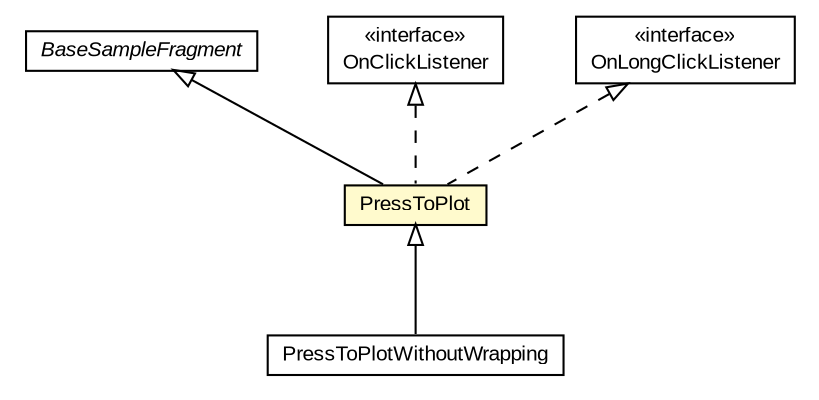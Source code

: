 #!/usr/local/bin/dot
#
# Class diagram 
# Generated by UMLGraph version R5_6-24-gf6e263 (http://www.umlgraph.org/)
#

digraph G {
	edge [fontname="arial",fontsize=10,labelfontname="arial",labelfontsize=10];
	node [fontname="arial",fontsize=10,shape=plaintext];
	nodesep=0.25;
	ranksep=0.5;
	// org.osmdroid.samplefragments.BaseSampleFragment
	c31967 [label=<<table title="org.osmdroid.samplefragments.BaseSampleFragment" border="0" cellborder="1" cellspacing="0" cellpadding="2" port="p" href="../BaseSampleFragment.html">
		<tr><td><table border="0" cellspacing="0" cellpadding="1">
<tr><td align="center" balign="center"><font face="arial italic"> BaseSampleFragment </font></td></tr>
		</table></td></tr>
		</table>>, URL="../BaseSampleFragment.html", fontname="arial", fontcolor="black", fontsize=10.0];
	// org.osmdroid.samplefragments.drawing.PressToPlot
	c32015 [label=<<table title="org.osmdroid.samplefragments.drawing.PressToPlot" border="0" cellborder="1" cellspacing="0" cellpadding="2" port="p" bgcolor="lemonChiffon" href="./PressToPlot.html">
		<tr><td><table border="0" cellspacing="0" cellpadding="1">
<tr><td align="center" balign="center"> PressToPlot </td></tr>
		</table></td></tr>
		</table>>, URL="./PressToPlot.html", fontname="arial", fontcolor="black", fontsize=10.0];
	// org.osmdroid.samplefragments.drawing.PressToPlotWithoutWrapping
	c32016 [label=<<table title="org.osmdroid.samplefragments.drawing.PressToPlotWithoutWrapping" border="0" cellborder="1" cellspacing="0" cellpadding="2" port="p" href="./PressToPlotWithoutWrapping.html">
		<tr><td><table border="0" cellspacing="0" cellpadding="1">
<tr><td align="center" balign="center"> PressToPlotWithoutWrapping </td></tr>
		</table></td></tr>
		</table>>, URL="./PressToPlotWithoutWrapping.html", fontname="arial", fontcolor="black", fontsize=10.0];
	//org.osmdroid.samplefragments.drawing.PressToPlot extends org.osmdroid.samplefragments.BaseSampleFragment
	c31967:p -> c32015:p [dir=back,arrowtail=empty];
	//org.osmdroid.samplefragments.drawing.PressToPlot implements android.view.View.OnClickListener
	c32122:p -> c32015:p [dir=back,arrowtail=empty,style=dashed];
	//org.osmdroid.samplefragments.drawing.PressToPlot implements android.view.View.OnLongClickListener
	c32123:p -> c32015:p [dir=back,arrowtail=empty,style=dashed];
	//org.osmdroid.samplefragments.drawing.PressToPlotWithoutWrapping extends org.osmdroid.samplefragments.drawing.PressToPlot
	c32015:p -> c32016:p [dir=back,arrowtail=empty];
	// android.view.View.OnLongClickListener
	c32123 [label=<<table title="android.view.View.OnLongClickListener" border="0" cellborder="1" cellspacing="0" cellpadding="2" port="p" href="http://java.sun.com/j2se/1.4.2/docs/api/android/view/View/OnLongClickListener.html">
		<tr><td><table border="0" cellspacing="0" cellpadding="1">
<tr><td align="center" balign="center"> &#171;interface&#187; </td></tr>
<tr><td align="center" balign="center"> OnLongClickListener </td></tr>
		</table></td></tr>
		</table>>, URL="http://java.sun.com/j2se/1.4.2/docs/api/android/view/View/OnLongClickListener.html", fontname="arial", fontcolor="black", fontsize=10.0];
	// android.view.View.OnClickListener
	c32122 [label=<<table title="android.view.View.OnClickListener" border="0" cellborder="1" cellspacing="0" cellpadding="2" port="p" href="http://java.sun.com/j2se/1.4.2/docs/api/android/view/View/OnClickListener.html">
		<tr><td><table border="0" cellspacing="0" cellpadding="1">
<tr><td align="center" balign="center"> &#171;interface&#187; </td></tr>
<tr><td align="center" balign="center"> OnClickListener </td></tr>
		</table></td></tr>
		</table>>, URL="http://java.sun.com/j2se/1.4.2/docs/api/android/view/View/OnClickListener.html", fontname="arial", fontcolor="black", fontsize=10.0];
}

